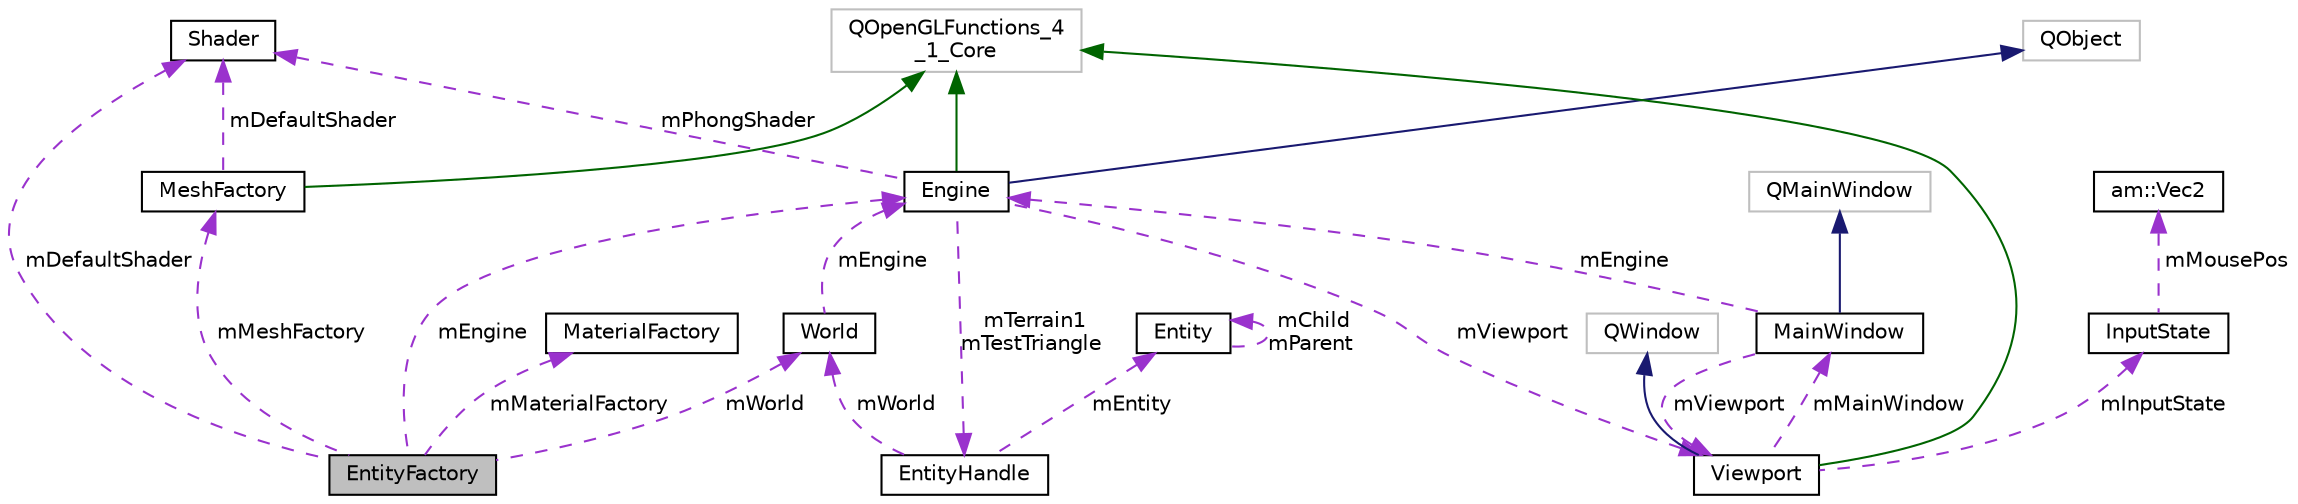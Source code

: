 digraph "EntityFactory"
{
  edge [fontname="Helvetica",fontsize="10",labelfontname="Helvetica",labelfontsize="10"];
  node [fontname="Helvetica",fontsize="10",shape=record];
  Node1 [label="EntityFactory",height=0.2,width=0.4,color="black", fillcolor="grey75", style="filled", fontcolor="black"];
  Node2 -> Node1 [dir="back",color="darkorchid3",fontsize="10",style="dashed",label=" mEngine" ,fontname="Helvetica"];
  Node2 [label="Engine",height=0.2,width=0.4,color="black", fillcolor="white", style="filled",URL="$class_engine.html"];
  Node3 -> Node2 [dir="back",color="midnightblue",fontsize="10",style="solid",fontname="Helvetica"];
  Node3 [label="QObject",height=0.2,width=0.4,color="grey75", fillcolor="white", style="filled"];
  Node4 -> Node2 [dir="back",color="darkgreen",fontsize="10",style="solid",fontname="Helvetica"];
  Node4 [label="QOpenGLFunctions_4\l_1_Core",height=0.2,width=0.4,color="grey75", fillcolor="white", style="filled"];
  Node5 -> Node2 [dir="back",color="darkorchid3",fontsize="10",style="dashed",label=" mTerrain1\nmTestTriangle" ,fontname="Helvetica"];
  Node5 [label="EntityHandle",height=0.2,width=0.4,color="black", fillcolor="white", style="filled",URL="$struct_entity_handle.html"];
  Node6 -> Node5 [dir="back",color="darkorchid3",fontsize="10",style="dashed",label=" mEntity" ,fontname="Helvetica"];
  Node6 [label="Entity",height=0.2,width=0.4,color="black", fillcolor="white", style="filled",URL="$struct_entity.html"];
  Node6 -> Node6 [dir="back",color="darkorchid3",fontsize="10",style="dashed",label=" mChild\nmParent" ,fontname="Helvetica"];
  Node7 -> Node5 [dir="back",color="darkorchid3",fontsize="10",style="dashed",label=" mWorld" ,fontname="Helvetica"];
  Node7 [label="World",height=0.2,width=0.4,color="black", fillcolor="white", style="filled",URL="$class_world.html",tooltip="The World class is used to provide connection between the ECS systems, managers and entity/component ..."];
  Node2 -> Node7 [dir="back",color="darkorchid3",fontsize="10",style="dashed",label=" mEngine" ,fontname="Helvetica"];
  Node8 -> Node2 [dir="back",color="darkorchid3",fontsize="10",style="dashed",label=" mPhongShader" ,fontname="Helvetica"];
  Node8 [label="Shader",height=0.2,width=0.4,color="black", fillcolor="white", style="filled",URL="$class_shader.html"];
  Node9 -> Node2 [dir="back",color="darkorchid3",fontsize="10",style="dashed",label=" mViewport" ,fontname="Helvetica"];
  Node9 [label="Viewport",height=0.2,width=0.4,color="black", fillcolor="white", style="filled",URL="$class_viewport.html"];
  Node10 -> Node9 [dir="back",color="midnightblue",fontsize="10",style="solid",fontname="Helvetica"];
  Node10 [label="QWindow",height=0.2,width=0.4,color="grey75", fillcolor="white", style="filled"];
  Node4 -> Node9 [dir="back",color="darkgreen",fontsize="10",style="solid",fontname="Helvetica"];
  Node11 -> Node9 [dir="back",color="darkorchid3",fontsize="10",style="dashed",label=" mInputState" ,fontname="Helvetica"];
  Node11 [label="InputState",height=0.2,width=0.4,color="black", fillcolor="white", style="filled",URL="$struct_input_state.html"];
  Node12 -> Node11 [dir="back",color="darkorchid3",fontsize="10",style="dashed",label=" mMousePos" ,fontname="Helvetica"];
  Node12 [label="am::Vec2",height=0.2,width=0.4,color="black", fillcolor="white", style="filled",URL="$structam_1_1_vec2.html"];
  Node13 -> Node9 [dir="back",color="darkorchid3",fontsize="10",style="dashed",label=" mMainWindow" ,fontname="Helvetica"];
  Node13 [label="MainWindow",height=0.2,width=0.4,color="black", fillcolor="white", style="filled",URL="$class_main_window.html"];
  Node14 -> Node13 [dir="back",color="midnightblue",fontsize="10",style="solid",fontname="Helvetica"];
  Node14 [label="QMainWindow",height=0.2,width=0.4,color="grey75", fillcolor="white", style="filled"];
  Node2 -> Node13 [dir="back",color="darkorchid3",fontsize="10",style="dashed",label=" mEngine" ,fontname="Helvetica"];
  Node9 -> Node13 [dir="back",color="darkorchid3",fontsize="10",style="dashed",label=" mViewport" ,fontname="Helvetica"];
  Node8 -> Node1 [dir="back",color="darkorchid3",fontsize="10",style="dashed",label=" mDefaultShader" ,fontname="Helvetica"];
  Node15 -> Node1 [dir="back",color="darkorchid3",fontsize="10",style="dashed",label=" mMaterialFactory" ,fontname="Helvetica"];
  Node15 [label="MaterialFactory",height=0.2,width=0.4,color="black", fillcolor="white", style="filled",URL="$class_material_factory.html"];
  Node7 -> Node1 [dir="back",color="darkorchid3",fontsize="10",style="dashed",label=" mWorld" ,fontname="Helvetica"];
  Node16 -> Node1 [dir="back",color="darkorchid3",fontsize="10",style="dashed",label=" mMeshFactory" ,fontname="Helvetica"];
  Node16 [label="MeshFactory",height=0.2,width=0.4,color="black", fillcolor="white", style="filled",URL="$class_mesh_factory.html"];
  Node4 -> Node16 [dir="back",color="darkgreen",fontsize="10",style="solid",fontname="Helvetica"];
  Node8 -> Node16 [dir="back",color="darkorchid3",fontsize="10",style="dashed",label=" mDefaultShader" ,fontname="Helvetica"];
}
